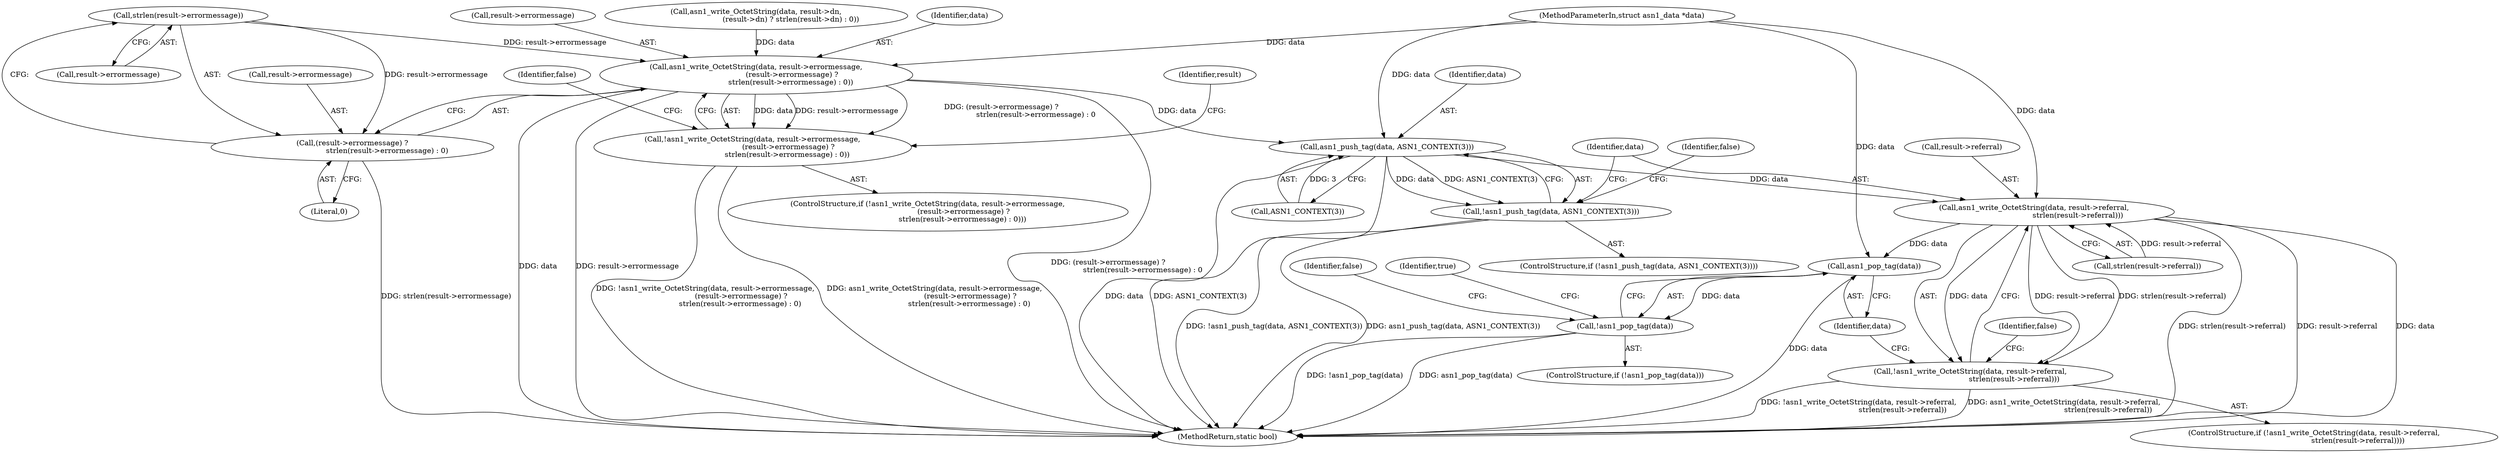 digraph "0_samba_530d50a1abdcdf4d1775652d4c456c1274d83d8d_0@API" {
"1000142" [label="(Call,strlen(result->errormessage))"];
"1000133" [label="(Call,asn1_write_OctetString(data, result->errormessage,\n                               (result->errormessage) ?\n                              strlen(result->errormessage) : 0))"];
"1000132" [label="(Call,!asn1_write_OctetString(data, result->errormessage,\n                               (result->errormessage) ?\n                              strlen(result->errormessage) : 0))"];
"1000156" [label="(Call,asn1_push_tag(data, ASN1_CONTEXT(3)))"];
"1000155" [label="(Call,!asn1_push_tag(data, ASN1_CONTEXT(3)))"];
"1000164" [label="(Call,asn1_write_OctetString(data, result->referral,\n                                      strlen(result->referral)))"];
"1000163" [label="(Call,!asn1_write_OctetString(data, result->referral,\n                                      strlen(result->referral)))"];
"1000177" [label="(Call,asn1_pop_tag(data))"];
"1000176" [label="(Call,!asn1_pop_tag(data))"];
"1000138" [label="(Call,(result->errormessage) ?\n                              strlen(result->errormessage) : 0)"];
"1000176" [label="(Call,!asn1_pop_tag(data))"];
"1000151" [label="(Identifier,result)"];
"1000162" [label="(ControlStructure,if (!asn1_write_OctetString(data, result->referral,\n                                      strlen(result->referral))))"];
"1000146" [label="(Literal,0)"];
"1000156" [label="(Call,asn1_push_tag(data, ASN1_CONTEXT(3)))"];
"1000165" [label="(Identifier,data)"];
"1000164" [label="(Call,asn1_write_OctetString(data, result->referral,\n                                      strlen(result->referral)))"];
"1000101" [label="(MethodParameterIn,struct asn1_data *data)"];
"1000180" [label="(Identifier,false)"];
"1000175" [label="(ControlStructure,if (!asn1_pop_tag(data)))"];
"1000177" [label="(Call,asn1_pop_tag(data))"];
"1000178" [label="(Identifier,data)"];
"1000157" [label="(Identifier,data)"];
"1000139" [label="(Call,result->errormessage)"];
"1000182" [label="(Identifier,true)"];
"1000163" [label="(Call,!asn1_write_OctetString(data, result->referral,\n                                      strlen(result->referral)))"];
"1000161" [label="(Identifier,false)"];
"1000143" [label="(Call,result->errormessage)"];
"1000115" [label="(Call,asn1_write_OctetString(data, result->dn,\n                              (result->dn) ? strlen(result->dn) : 0))"];
"1000131" [label="(ControlStructure,if (!asn1_write_OctetString(data, result->errormessage,\n                               (result->errormessage) ?\n                              strlen(result->errormessage) : 0)))"];
"1000132" [label="(Call,!asn1_write_OctetString(data, result->errormessage,\n                               (result->errormessage) ?\n                              strlen(result->errormessage) : 0))"];
"1000166" [label="(Call,result->referral)"];
"1000148" [label="(Identifier,false)"];
"1000155" [label="(Call,!asn1_push_tag(data, ASN1_CONTEXT(3)))"];
"1000183" [label="(MethodReturn,static bool)"];
"1000133" [label="(Call,asn1_write_OctetString(data, result->errormessage,\n                               (result->errormessage) ?\n                              strlen(result->errormessage) : 0))"];
"1000158" [label="(Call,ASN1_CONTEXT(3))"];
"1000138" [label="(Call,(result->errormessage) ?\n                              strlen(result->errormessage) : 0)"];
"1000134" [label="(Identifier,data)"];
"1000169" [label="(Call,strlen(result->referral))"];
"1000154" [label="(ControlStructure,if (!asn1_push_tag(data, ASN1_CONTEXT(3))))"];
"1000142" [label="(Call,strlen(result->errormessage))"];
"1000135" [label="(Call,result->errormessage)"];
"1000174" [label="(Identifier,false)"];
"1000142" -> "1000138"  [label="AST: "];
"1000142" -> "1000143"  [label="CFG: "];
"1000143" -> "1000142"  [label="AST: "];
"1000138" -> "1000142"  [label="CFG: "];
"1000142" -> "1000133"  [label="DDG: result->errormessage"];
"1000142" -> "1000138"  [label="DDG: result->errormessage"];
"1000133" -> "1000132"  [label="AST: "];
"1000133" -> "1000138"  [label="CFG: "];
"1000134" -> "1000133"  [label="AST: "];
"1000135" -> "1000133"  [label="AST: "];
"1000138" -> "1000133"  [label="AST: "];
"1000132" -> "1000133"  [label="CFG: "];
"1000133" -> "1000183"  [label="DDG: data"];
"1000133" -> "1000183"  [label="DDG: result->errormessage"];
"1000133" -> "1000183"  [label="DDG: (result->errormessage) ?\n                              strlen(result->errormessage) : 0"];
"1000133" -> "1000132"  [label="DDG: data"];
"1000133" -> "1000132"  [label="DDG: result->errormessage"];
"1000133" -> "1000132"  [label="DDG: (result->errormessage) ?\n                              strlen(result->errormessage) : 0"];
"1000115" -> "1000133"  [label="DDG: data"];
"1000101" -> "1000133"  [label="DDG: data"];
"1000133" -> "1000156"  [label="DDG: data"];
"1000132" -> "1000131"  [label="AST: "];
"1000148" -> "1000132"  [label="CFG: "];
"1000151" -> "1000132"  [label="CFG: "];
"1000132" -> "1000183"  [label="DDG: !asn1_write_OctetString(data, result->errormessage,\n                               (result->errormessage) ?\n                              strlen(result->errormessage) : 0)"];
"1000132" -> "1000183"  [label="DDG: asn1_write_OctetString(data, result->errormessage,\n                               (result->errormessage) ?\n                              strlen(result->errormessage) : 0)"];
"1000156" -> "1000155"  [label="AST: "];
"1000156" -> "1000158"  [label="CFG: "];
"1000157" -> "1000156"  [label="AST: "];
"1000158" -> "1000156"  [label="AST: "];
"1000155" -> "1000156"  [label="CFG: "];
"1000156" -> "1000183"  [label="DDG: data"];
"1000156" -> "1000183"  [label="DDG: ASN1_CONTEXT(3)"];
"1000156" -> "1000155"  [label="DDG: data"];
"1000156" -> "1000155"  [label="DDG: ASN1_CONTEXT(3)"];
"1000101" -> "1000156"  [label="DDG: data"];
"1000158" -> "1000156"  [label="DDG: 3"];
"1000156" -> "1000164"  [label="DDG: data"];
"1000155" -> "1000154"  [label="AST: "];
"1000161" -> "1000155"  [label="CFG: "];
"1000165" -> "1000155"  [label="CFG: "];
"1000155" -> "1000183"  [label="DDG: !asn1_push_tag(data, ASN1_CONTEXT(3))"];
"1000155" -> "1000183"  [label="DDG: asn1_push_tag(data, ASN1_CONTEXT(3))"];
"1000164" -> "1000163"  [label="AST: "];
"1000164" -> "1000169"  [label="CFG: "];
"1000165" -> "1000164"  [label="AST: "];
"1000166" -> "1000164"  [label="AST: "];
"1000169" -> "1000164"  [label="AST: "];
"1000163" -> "1000164"  [label="CFG: "];
"1000164" -> "1000183"  [label="DDG: strlen(result->referral)"];
"1000164" -> "1000183"  [label="DDG: result->referral"];
"1000164" -> "1000183"  [label="DDG: data"];
"1000164" -> "1000163"  [label="DDG: data"];
"1000164" -> "1000163"  [label="DDG: result->referral"];
"1000164" -> "1000163"  [label="DDG: strlen(result->referral)"];
"1000101" -> "1000164"  [label="DDG: data"];
"1000169" -> "1000164"  [label="DDG: result->referral"];
"1000164" -> "1000177"  [label="DDG: data"];
"1000163" -> "1000162"  [label="AST: "];
"1000174" -> "1000163"  [label="CFG: "];
"1000178" -> "1000163"  [label="CFG: "];
"1000163" -> "1000183"  [label="DDG: asn1_write_OctetString(data, result->referral,\n                                      strlen(result->referral))"];
"1000163" -> "1000183"  [label="DDG: !asn1_write_OctetString(data, result->referral,\n                                      strlen(result->referral))"];
"1000177" -> "1000176"  [label="AST: "];
"1000177" -> "1000178"  [label="CFG: "];
"1000178" -> "1000177"  [label="AST: "];
"1000176" -> "1000177"  [label="CFG: "];
"1000177" -> "1000183"  [label="DDG: data"];
"1000177" -> "1000176"  [label="DDG: data"];
"1000101" -> "1000177"  [label="DDG: data"];
"1000176" -> "1000175"  [label="AST: "];
"1000180" -> "1000176"  [label="CFG: "];
"1000182" -> "1000176"  [label="CFG: "];
"1000176" -> "1000183"  [label="DDG: !asn1_pop_tag(data)"];
"1000176" -> "1000183"  [label="DDG: asn1_pop_tag(data)"];
"1000138" -> "1000146"  [label="CFG: "];
"1000139" -> "1000138"  [label="AST: "];
"1000146" -> "1000138"  [label="AST: "];
"1000138" -> "1000183"  [label="DDG: strlen(result->errormessage)"];
}
